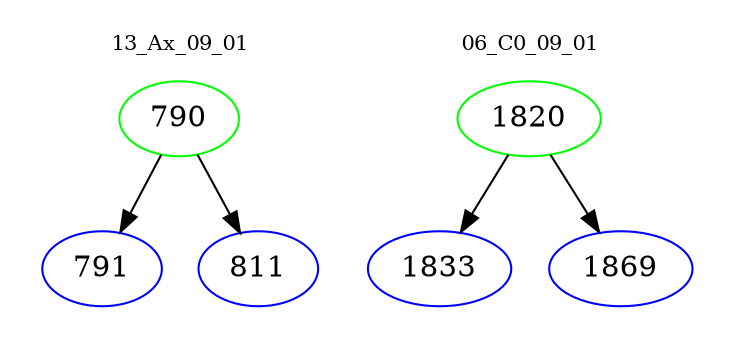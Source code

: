 digraph{
subgraph cluster_0 {
color = white
label = "13_Ax_09_01";
fontsize=10;
T0_790 [label="790", color="green"]
T0_790 -> T0_791 [color="black"]
T0_791 [label="791", color="blue"]
T0_790 -> T0_811 [color="black"]
T0_811 [label="811", color="blue"]
}
subgraph cluster_1 {
color = white
label = "06_C0_09_01";
fontsize=10;
T1_1820 [label="1820", color="green"]
T1_1820 -> T1_1833 [color="black"]
T1_1833 [label="1833", color="blue"]
T1_1820 -> T1_1869 [color="black"]
T1_1869 [label="1869", color="blue"]
}
}

